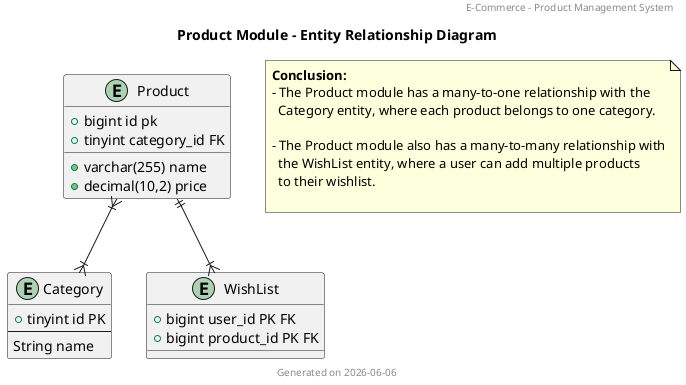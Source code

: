 @startuml

title Product Module - Entity Relationship Diagram
header E-Commerce - Product Management System
footer Generated on %date("yyyy-MM-dd")

skinparam entity {
  BackgroundColor #FFEEEE
  BorderColor black
  ArrowColor blue
}

' Define entities and their attributes

entity Product {
    + bigint id pk
    + varchar(255) name
    + decimal(10,2) price
    + tinyint category_id FK
}

entity Category {
    + tinyint id PK
    --
    String name
}

entity WishList {
    + bigint user_id PK FK
    + bigint product_id PK FK
}

' Define relationships
Product ||--|{ WishList
Product }|--|{ Category

note as conclusion
**Conclusion:**
- The Product module has a many-to-one relationship with the
  Category entity, where each product belongs to one category.

- The Product module also has a many-to-many relationship with
  the WishList entity, where a user can add multiple products
  to their wishlist.

end note

@enduml
